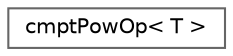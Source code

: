 digraph "Graphical Class Hierarchy"
{
 // LATEX_PDF_SIZE
  bgcolor="transparent";
  edge [fontname=Helvetica,fontsize=10,labelfontname=Helvetica,labelfontsize=10];
  node [fontname=Helvetica,fontsize=10,shape=box,height=0.2,width=0.4];
  rankdir="LR";
  Node0 [id="Node000000",label="cmptPowOp\< T \>",height=0.2,width=0.4,color="grey40", fillcolor="white", style="filled",URL="$structFoam_1_1cmptPowOp.html",tooltip=" "];
}
